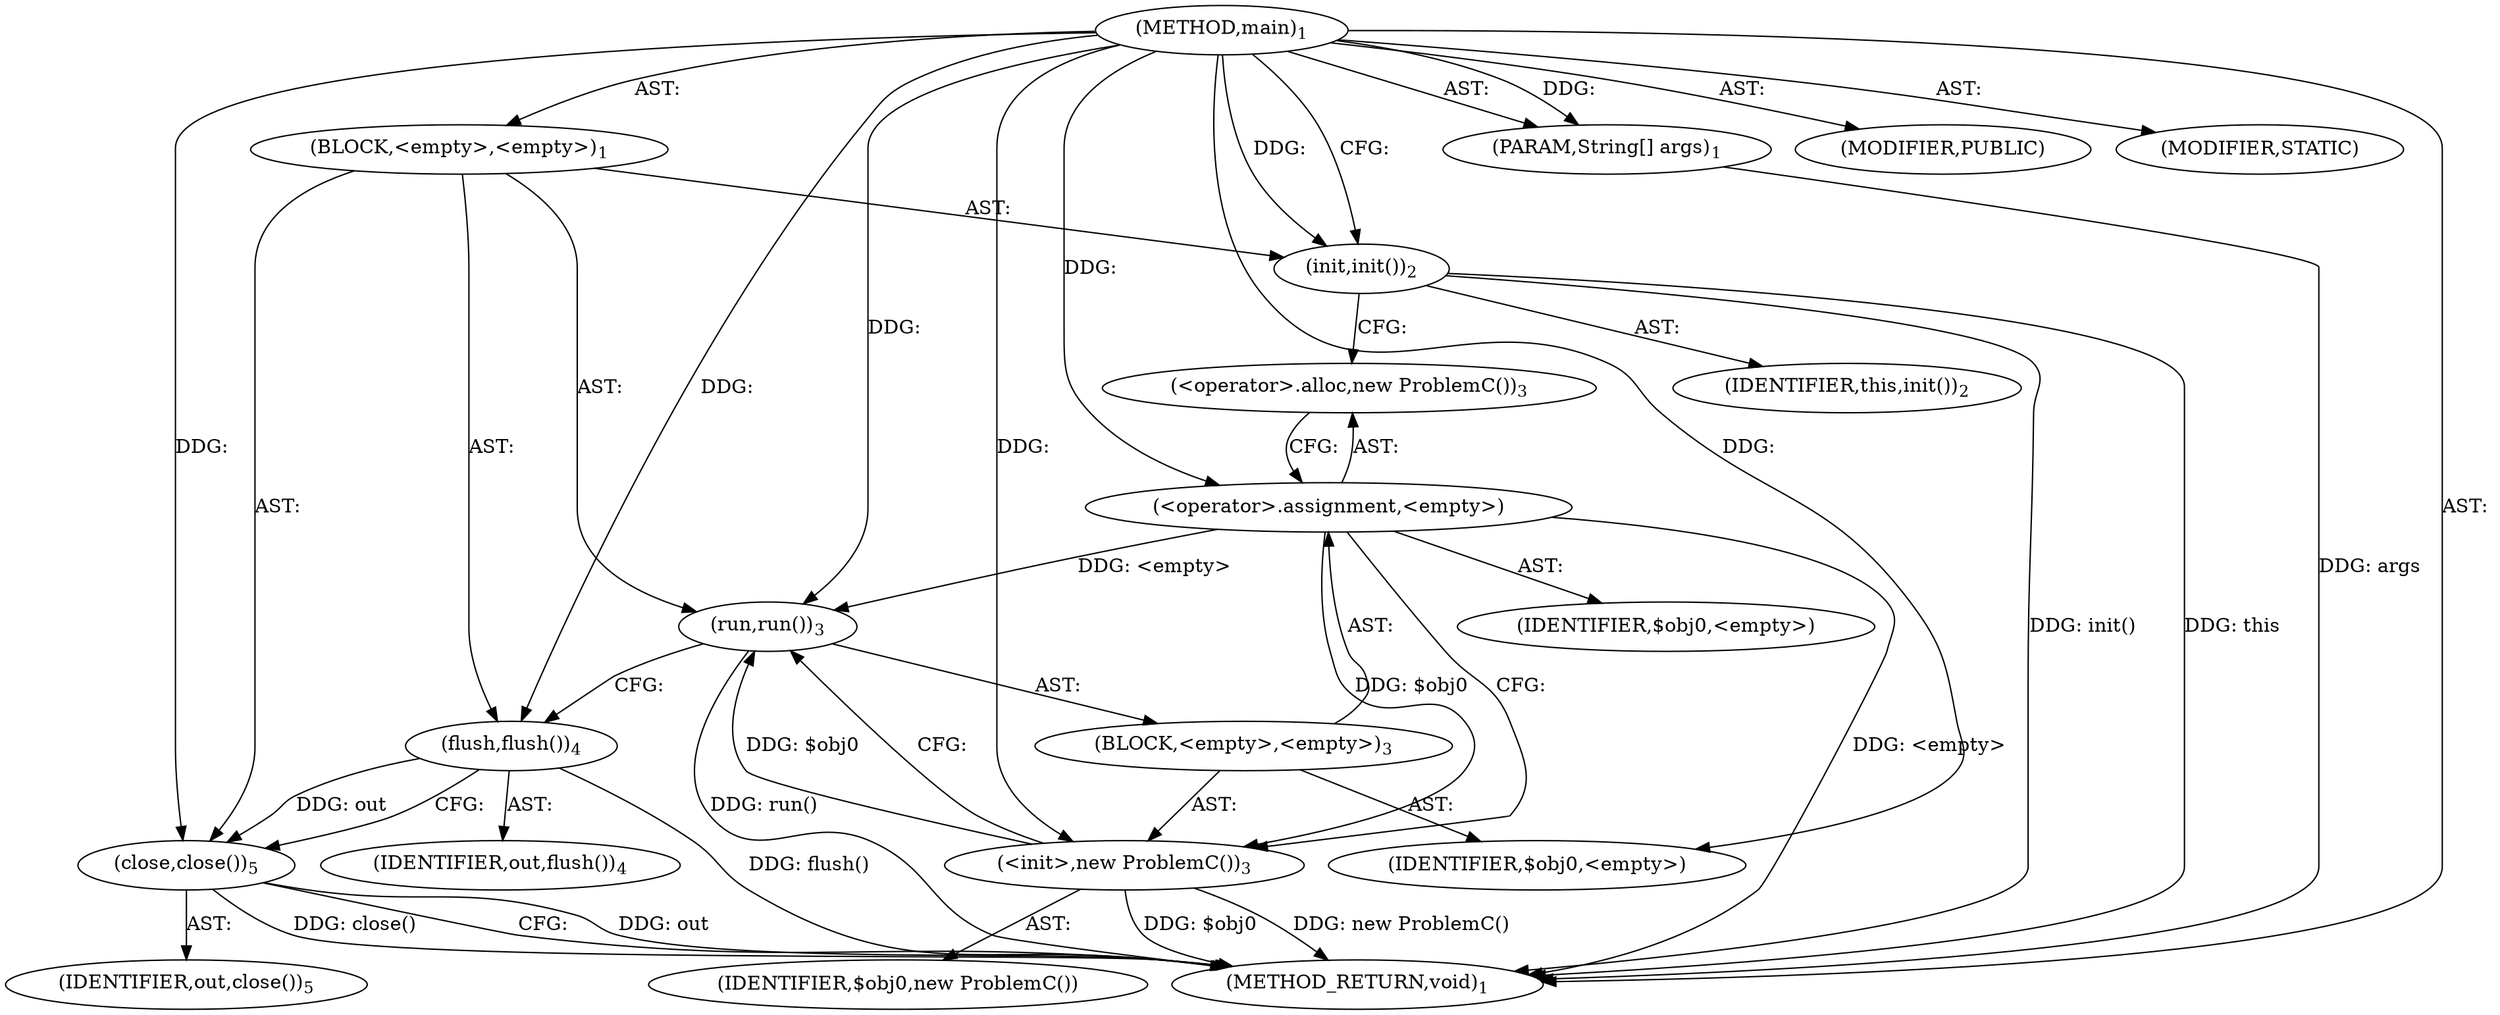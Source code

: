 digraph "main" {  
"17" [label = <(METHOD,main)<SUB>1</SUB>> ]
"18" [label = <(PARAM,String[] args)<SUB>1</SUB>> ]
"19" [label = <(BLOCK,&lt;empty&gt;,&lt;empty&gt;)<SUB>1</SUB>> ]
"20" [label = <(init,init())<SUB>2</SUB>> ]
"21" [label = <(IDENTIFIER,this,init())<SUB>2</SUB>> ]
"22" [label = <(run,run())<SUB>3</SUB>> ]
"23" [label = <(BLOCK,&lt;empty&gt;,&lt;empty&gt;)<SUB>3</SUB>> ]
"24" [label = <(&lt;operator&gt;.assignment,&lt;empty&gt;)> ]
"25" [label = <(IDENTIFIER,$obj0,&lt;empty&gt;)> ]
"26" [label = <(&lt;operator&gt;.alloc,new ProblemC())<SUB>3</SUB>> ]
"27" [label = <(&lt;init&gt;,new ProblemC())<SUB>3</SUB>> ]
"28" [label = <(IDENTIFIER,$obj0,new ProblemC())> ]
"29" [label = <(IDENTIFIER,$obj0,&lt;empty&gt;)> ]
"30" [label = <(flush,flush())<SUB>4</SUB>> ]
"31" [label = <(IDENTIFIER,out,flush())<SUB>4</SUB>> ]
"32" [label = <(close,close())<SUB>5</SUB>> ]
"33" [label = <(IDENTIFIER,out,close())<SUB>5</SUB>> ]
"34" [label = <(MODIFIER,PUBLIC)> ]
"35" [label = <(MODIFIER,STATIC)> ]
"36" [label = <(METHOD_RETURN,void)<SUB>1</SUB>> ]
  "17" -> "18"  [ label = "AST: "] 
  "17" -> "19"  [ label = "AST: "] 
  "17" -> "34"  [ label = "AST: "] 
  "17" -> "35"  [ label = "AST: "] 
  "17" -> "36"  [ label = "AST: "] 
  "19" -> "20"  [ label = "AST: "] 
  "19" -> "22"  [ label = "AST: "] 
  "19" -> "30"  [ label = "AST: "] 
  "19" -> "32"  [ label = "AST: "] 
  "20" -> "21"  [ label = "AST: "] 
  "22" -> "23"  [ label = "AST: "] 
  "23" -> "24"  [ label = "AST: "] 
  "23" -> "27"  [ label = "AST: "] 
  "23" -> "29"  [ label = "AST: "] 
  "24" -> "25"  [ label = "AST: "] 
  "24" -> "26"  [ label = "AST: "] 
  "27" -> "28"  [ label = "AST: "] 
  "30" -> "31"  [ label = "AST: "] 
  "32" -> "33"  [ label = "AST: "] 
  "20" -> "26"  [ label = "CFG: "] 
  "22" -> "30"  [ label = "CFG: "] 
  "30" -> "32"  [ label = "CFG: "] 
  "32" -> "36"  [ label = "CFG: "] 
  "24" -> "27"  [ label = "CFG: "] 
  "27" -> "22"  [ label = "CFG: "] 
  "26" -> "24"  [ label = "CFG: "] 
  "17" -> "20"  [ label = "CFG: "] 
  "18" -> "36"  [ label = "DDG: args"] 
  "20" -> "36"  [ label = "DDG: init()"] 
  "24" -> "36"  [ label = "DDG: &lt;empty&gt;"] 
  "27" -> "36"  [ label = "DDG: $obj0"] 
  "27" -> "36"  [ label = "DDG: new ProblemC()"] 
  "22" -> "36"  [ label = "DDG: run()"] 
  "30" -> "36"  [ label = "DDG: flush()"] 
  "32" -> "36"  [ label = "DDG: out"] 
  "32" -> "36"  [ label = "DDG: close()"] 
  "20" -> "36"  [ label = "DDG: this"] 
  "17" -> "18"  [ label = "DDG: "] 
  "17" -> "20"  [ label = "DDG: "] 
  "24" -> "22"  [ label = "DDG: &lt;empty&gt;"] 
  "27" -> "22"  [ label = "DDG: $obj0"] 
  "17" -> "22"  [ label = "DDG: "] 
  "17" -> "30"  [ label = "DDG: "] 
  "30" -> "32"  [ label = "DDG: out"] 
  "17" -> "32"  [ label = "DDG: "] 
  "17" -> "24"  [ label = "DDG: "] 
  "17" -> "29"  [ label = "DDG: "] 
  "24" -> "27"  [ label = "DDG: $obj0"] 
  "17" -> "27"  [ label = "DDG: "] 
}
